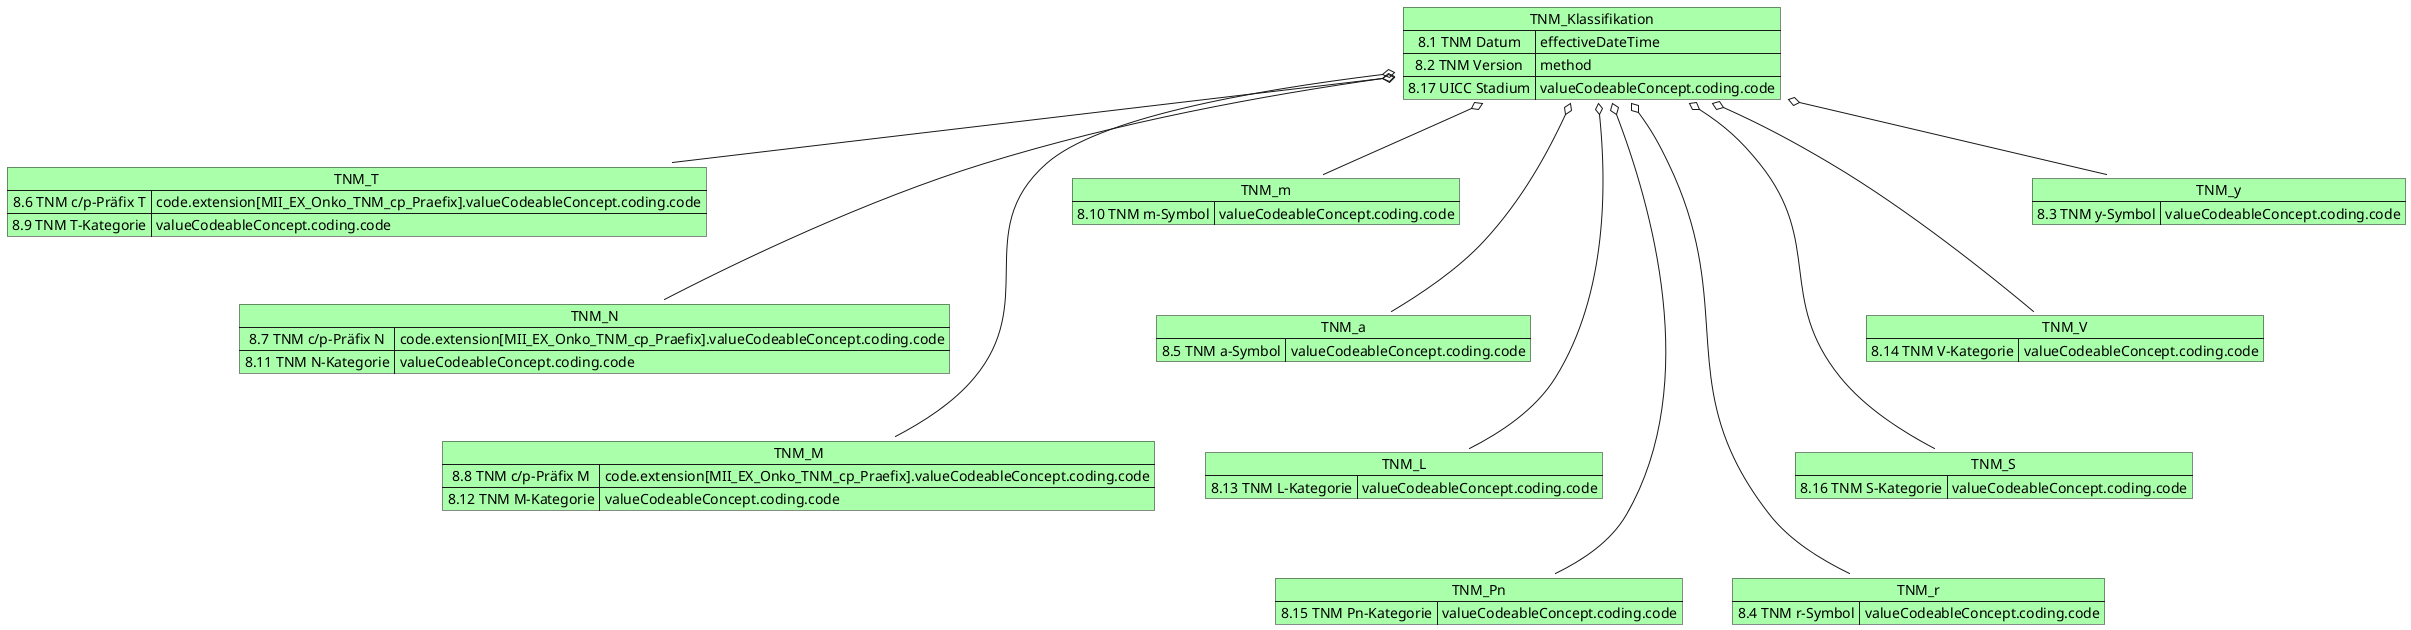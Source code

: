 @startuml MII KDS Erweiterungsmodul Onkologie

Map TNM_Klassifikation #AAFFAA {
  8.1 TNM Datum  => effectiveDateTime 
  8.2 TNM Version =>method 
  8.17 UICC Stadium => valueCodeableConcept.coding.code
}
   
Map TNM_T #AAFFAA{
    8.6 TNM c/p-Präfix T => code.extension[MII_EX_Onko_TNM_cp_Praefix].valueCodeableConcept.coding.code
    8.9 TNM T-Kategorie => valueCodeableConcept.coding.code
   }

TNM_Klassifikation o-- TNM_T
Map TNM_N #AAFFAA{
    8.7 TNM c/p-Präfix N => code.extension[MII_EX_Onko_TNM_cp_Praefix].valueCodeableConcept.coding.code
    8.11 TNM N-Kategorie => valueCodeableConcept.coding.code
   }
TNM_Klassifikation o--- TNM_N
Map TNM_M #AAFFAA{
    8.8 TNM c/p-Präfix M => code.extension[MII_EX_Onko_TNM_cp_Praefix].valueCodeableConcept.coding.code
    8.12 TNM M-Kategorie => valueCodeableConcept.coding.code
   }
TNM_Klassifikation o---- TNM_M
Map TNM_m #AAFFAA{
    8.10 TNM m-Symbol => valueCodeableConcept.coding.code
}
TNM_Klassifikation o-- TNM_m
Map TNM_a #AAFFAA{
    8.5 TNM a-Symbol => valueCodeableConcept.coding.code
}
TNM_Klassifikation o--- TNM_a
Map TNM_L #AAFFAA{
    8.13 TNM L-Kategorie => valueCodeableConcept.coding.code
}
TNM_Klassifikation o---- TNM_L
Map TNM_Pn #AAFFAA{
    8.15 TNM Pn-Kategorie => valueCodeableConcept.coding.code
}
TNM_Klassifikation o----- TNM_Pn
Map TNM_r #AAFFAA{
    8.4 TNM r-Symbol => valueCodeableConcept.coding.code
}
TNM_Klassifikation o----- TNM_r
Map TNM_S #AAFFAA{
    8.16 TNM S-Kategorie => valueCodeableConcept.coding.code
}
TNM_Klassifikation o---- TNM_S
Map TNM_V #AAFFAA{
    8.14 TNM V-Kategorie => valueCodeableConcept.coding.code
}
TNM_Klassifikation o--- TNM_V
Map TNM_y #AAFFAA{
    8.3 TNM y-Symbol => valueCodeableConcept.coding.code
}
TNM_Klassifikation o-- TNM_y

@enduml